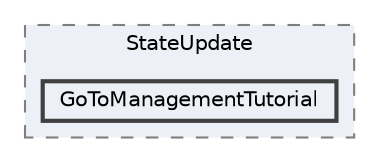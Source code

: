 digraph "201_Lobby_Common/Manager/LobbyState/StateUpdate/GoToManagementTutorial"
{
 // LATEX_PDF_SIZE
  bgcolor="transparent";
  edge [fontname=Helvetica,fontsize=10,labelfontname=Helvetica,labelfontsize=10];
  node [fontname=Helvetica,fontsize=10,shape=box,height=0.2,width=0.4];
  compound=true
  subgraph clusterdir_df26305ac52ff7e5b9705e26955ea68d {
    graph [ bgcolor="#edf0f7", pencolor="grey50", label="StateUpdate", fontname=Helvetica,fontsize=10 style="filled,dashed", URL="dir_df26305ac52ff7e5b9705e26955ea68d.html",tooltip=""]
  dir_2f87b3eb06281fe7dfc3849dfb1696a9 [label="GoToManagementTutorial", fillcolor="#edf0f7", color="grey25", style="filled,bold", URL="dir_2f87b3eb06281fe7dfc3849dfb1696a9.html",tooltip=""];
  }
}
